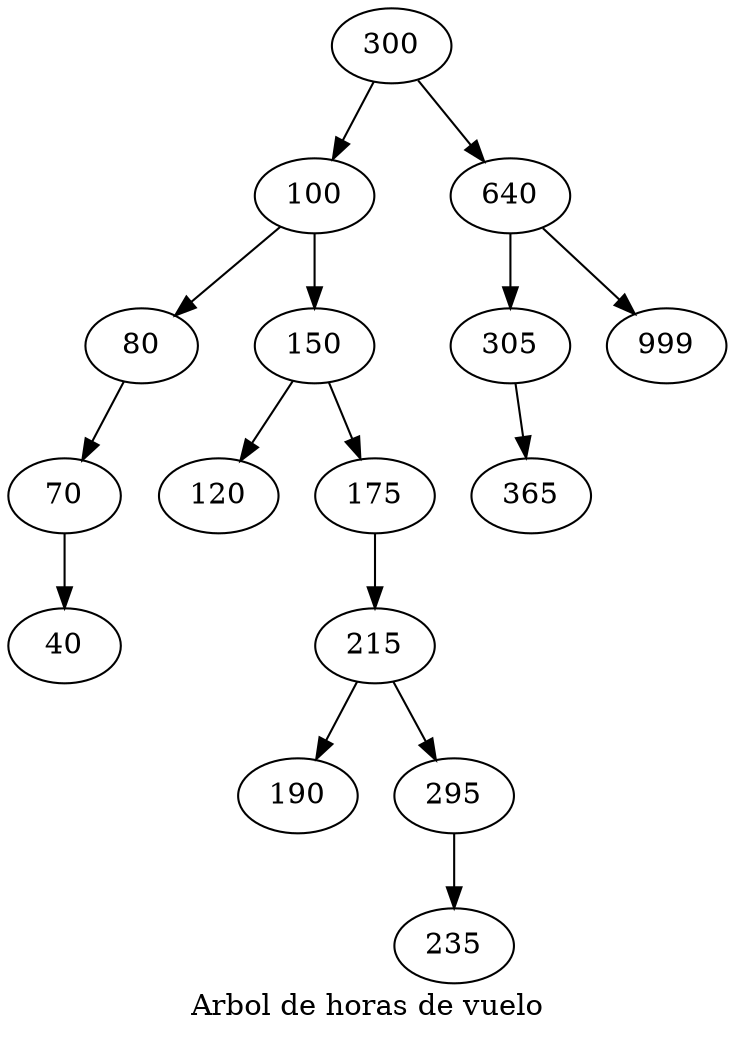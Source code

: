 digraph G {
  label="Arbol de horas de vuelo";
    300 -> 100;
    100 -> 80;
    80 -> 70;
    70 -> 40;
    100 -> 150;
    150 -> 120;
    150 -> 175;
    175 -> 215;
    215 -> 190;
    215 -> 295;
    295 -> 235;
    300 -> 640;
    640 -> 305;
    305 -> 365;
    640 -> 999;
}

